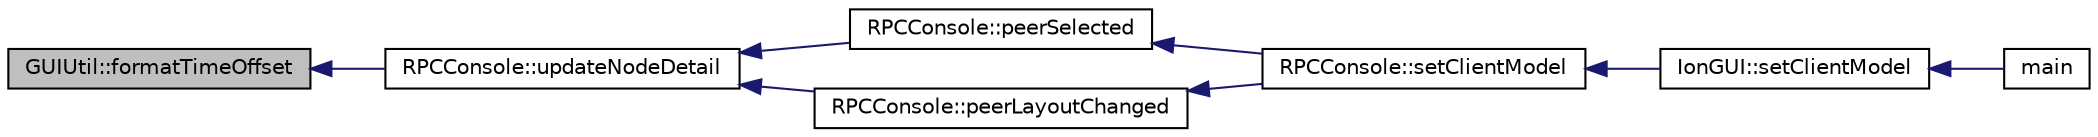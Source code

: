 digraph "GUIUtil::formatTimeOffset"
{
  edge [fontname="Helvetica",fontsize="10",labelfontname="Helvetica",labelfontsize="10"];
  node [fontname="Helvetica",fontsize="10",shape=record];
  rankdir="LR";
  Node130 [label="GUIUtil::formatTimeOffset",height=0.2,width=0.4,color="black", fillcolor="grey75", style="filled", fontcolor="black"];
  Node130 -> Node131 [dir="back",color="midnightblue",fontsize="10",style="solid",fontname="Helvetica"];
  Node131 [label="RPCConsole::updateNodeDetail",height=0.2,width=0.4,color="black", fillcolor="white", style="filled",URL="$d7/de8/class_r_p_c_console.html#a0bd7e2be4a07bcf4f8b20eb1881dacbb",tooltip="show detailed information on ui about selected node "];
  Node131 -> Node132 [dir="back",color="midnightblue",fontsize="10",style="solid",fontname="Helvetica"];
  Node132 [label="RPCConsole::peerSelected",height=0.2,width=0.4,color="black", fillcolor="white", style="filled",URL="$d7/de8/class_r_p_c_console.html#a2487fa6a90cddcbb17ae4bb13ecc5359",tooltip="Handle selection of peer in peers list. "];
  Node132 -> Node133 [dir="back",color="midnightblue",fontsize="10",style="solid",fontname="Helvetica"];
  Node133 [label="RPCConsole::setClientModel",height=0.2,width=0.4,color="black", fillcolor="white", style="filled",URL="$d7/de8/class_r_p_c_console.html#a355349a33664a07628e9ca22a60f5fa7"];
  Node133 -> Node134 [dir="back",color="midnightblue",fontsize="10",style="solid",fontname="Helvetica"];
  Node134 [label="IonGUI::setClientModel",height=0.2,width=0.4,color="black", fillcolor="white", style="filled",URL="$dc/d0b/class_ion_g_u_i.html#aee0c583c834ce4f4c598c29db83b0680",tooltip="Set the client model. "];
  Node134 -> Node135 [dir="back",color="midnightblue",fontsize="10",style="solid",fontname="Helvetica"];
  Node135 [label="main",height=0.2,width=0.4,color="black", fillcolor="white", style="filled",URL="$d5/d2d/ion_8cpp.html#a0ddf1224851353fc92bfbff6f499fa97"];
  Node131 -> Node136 [dir="back",color="midnightblue",fontsize="10",style="solid",fontname="Helvetica"];
  Node136 [label="RPCConsole::peerLayoutChanged",height=0.2,width=0.4,color="black", fillcolor="white", style="filled",URL="$d7/de8/class_r_p_c_console.html#af952ebc6484c8f7d1262fa0bceed41bf",tooltip="Handle updated peer information. "];
  Node136 -> Node133 [dir="back",color="midnightblue",fontsize="10",style="solid",fontname="Helvetica"];
}
